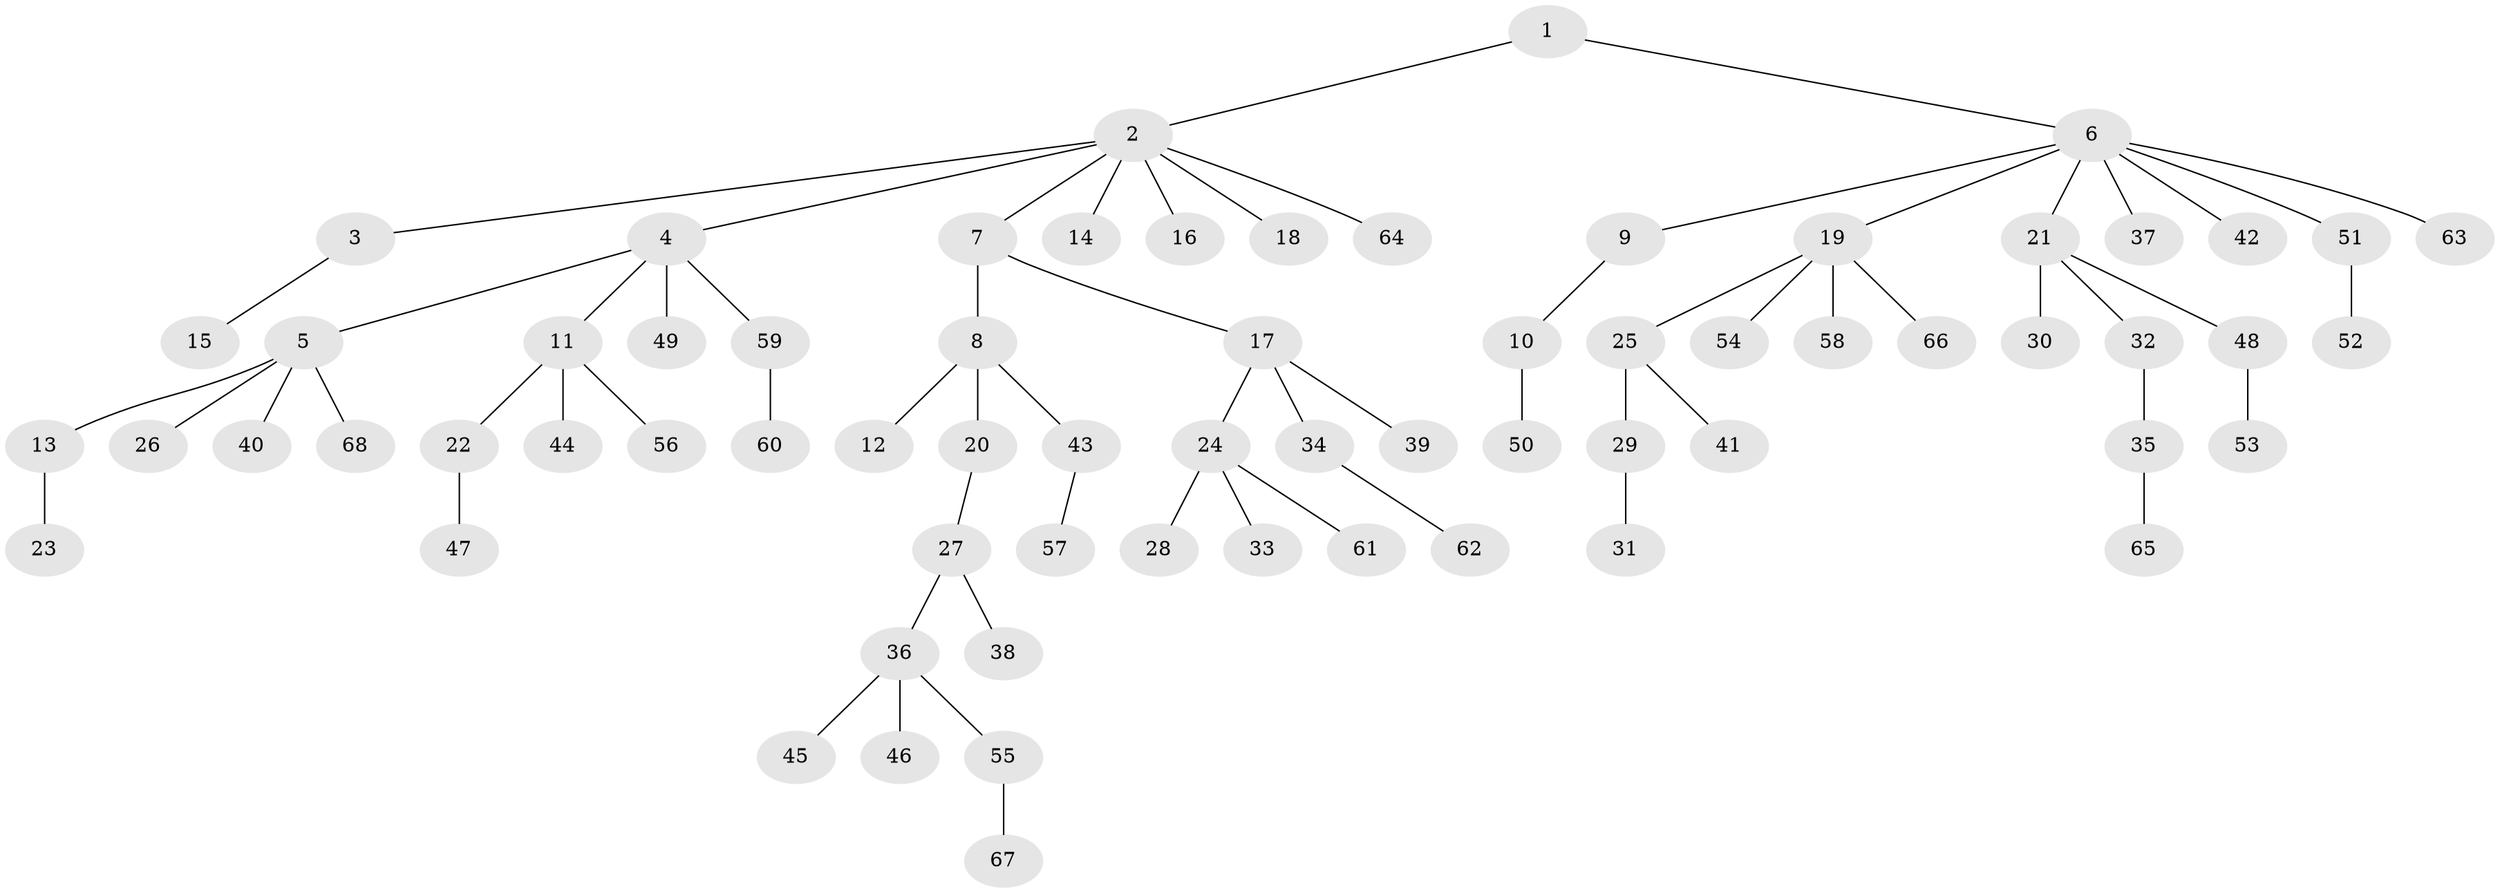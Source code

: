 // coarse degree distribution, {8: 0.021739130434782608, 7: 0.021739130434782608, 1: 0.6521739130434783, 4: 0.08695652173913043, 5: 0.021739130434782608, 3: 0.13043478260869565, 2: 0.06521739130434782}
// Generated by graph-tools (version 1.1) at 2025/42/03/06/25 10:42:04]
// undirected, 68 vertices, 67 edges
graph export_dot {
graph [start="1"]
  node [color=gray90,style=filled];
  1;
  2;
  3;
  4;
  5;
  6;
  7;
  8;
  9;
  10;
  11;
  12;
  13;
  14;
  15;
  16;
  17;
  18;
  19;
  20;
  21;
  22;
  23;
  24;
  25;
  26;
  27;
  28;
  29;
  30;
  31;
  32;
  33;
  34;
  35;
  36;
  37;
  38;
  39;
  40;
  41;
  42;
  43;
  44;
  45;
  46;
  47;
  48;
  49;
  50;
  51;
  52;
  53;
  54;
  55;
  56;
  57;
  58;
  59;
  60;
  61;
  62;
  63;
  64;
  65;
  66;
  67;
  68;
  1 -- 2;
  1 -- 6;
  2 -- 3;
  2 -- 4;
  2 -- 7;
  2 -- 14;
  2 -- 16;
  2 -- 18;
  2 -- 64;
  3 -- 15;
  4 -- 5;
  4 -- 11;
  4 -- 49;
  4 -- 59;
  5 -- 13;
  5 -- 26;
  5 -- 40;
  5 -- 68;
  6 -- 9;
  6 -- 19;
  6 -- 21;
  6 -- 37;
  6 -- 42;
  6 -- 51;
  6 -- 63;
  7 -- 8;
  7 -- 17;
  8 -- 12;
  8 -- 20;
  8 -- 43;
  9 -- 10;
  10 -- 50;
  11 -- 22;
  11 -- 44;
  11 -- 56;
  13 -- 23;
  17 -- 24;
  17 -- 34;
  17 -- 39;
  19 -- 25;
  19 -- 54;
  19 -- 58;
  19 -- 66;
  20 -- 27;
  21 -- 30;
  21 -- 32;
  21 -- 48;
  22 -- 47;
  24 -- 28;
  24 -- 33;
  24 -- 61;
  25 -- 29;
  25 -- 41;
  27 -- 36;
  27 -- 38;
  29 -- 31;
  32 -- 35;
  34 -- 62;
  35 -- 65;
  36 -- 45;
  36 -- 46;
  36 -- 55;
  43 -- 57;
  48 -- 53;
  51 -- 52;
  55 -- 67;
  59 -- 60;
}
